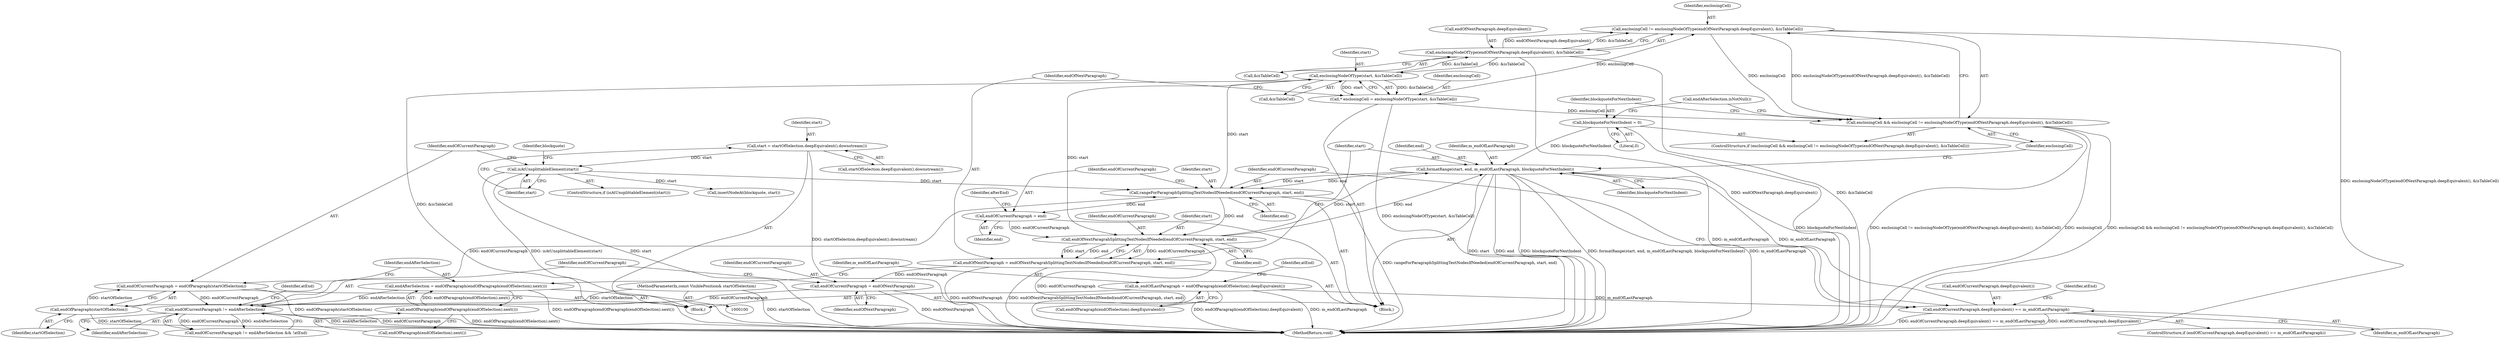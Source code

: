 digraph "0_Chrome_e1524692d362e607e806569147096dfb8c38cb6a@pointer" {
"1000201" [label="(Call,enclosingCell != enclosingNodeOfType(endOfNextParagraph.deepEquivalent(), &isTableCell))"];
"1000180" [label="(Call,* enclosingCell = enclosingNodeOfType(start, &isTableCell))"];
"1000182" [label="(Call,enclosingNodeOfType(start, &isTableCell))"];
"1000168" [label="(Call,rangeForParagraphSplittingTextNodesIfNeeded(endOfCurrentParagraph, start, end))"];
"1000155" [label="(Call,endOfCurrentParagraph != endAfterSelection)"];
"1000224" [label="(Call,endOfCurrentParagraph = endOfNextParagraph)"];
"1000187" [label="(Call,endOfNextParagraph = endOfNextParagrahSplittingTextNodesIfNeeded(endOfCurrentParagraph, start, end))"];
"1000189" [label="(Call,endOfNextParagrahSplittingTextNodesIfNeeded(endOfCurrentParagraph, start, end))"];
"1000172" [label="(Call,endOfCurrentParagraph = end)"];
"1000136" [label="(Call,endOfCurrentParagraph = endOfParagraph(startOfSelection))"];
"1000138" [label="(Call,endOfParagraph(startOfSelection))"];
"1000101" [label="(MethodParameterIn,const VisiblePosition& startOfSelection)"];
"1000141" [label="(Call,endAfterSelection = endOfParagraph(endOfParagraph(endOfSelection).next()))"];
"1000143" [label="(Call,endOfParagraph(endOfParagraph(endOfSelection).next()))"];
"1000193" [label="(Call,formatRange(start, end, m_endOfLastParagraph, blockquoteForNextIndent))"];
"1000162" [label="(Call,endOfCurrentParagraph.deepEquivalent() == m_endOfLastParagraph)"];
"1000145" [label="(Call,m_endOfLastParagraph = endOfParagraph(endOfSelection).deepEquivalent())"];
"1000207" [label="(Call,blockquoteForNextIndent = 0)"];
"1000109" [label="(Call,isAtUnsplittableElement(start))"];
"1000105" [label="(Call,start = startOfSelection.deepEquivalent().downstream())"];
"1000203" [label="(Call,enclosingNodeOfType(endOfNextParagraph.deepEquivalent(), &isTableCell))"];
"1000199" [label="(Call,enclosingCell && enclosingCell != enclosingNodeOfType(endOfNextParagraph.deepEquivalent(), &isTableCell))"];
"1000157" [label="(Identifier,endAfterSelection)"];
"1000226" [label="(Identifier,endOfNextParagraph)"];
"1000154" [label="(Call,endOfCurrentParagraph != endAfterSelection && !atEnd)"];
"1000195" [label="(Identifier,end)"];
"1000101" [label="(MethodParameterIn,const VisiblePosition& startOfSelection)"];
"1000180" [label="(Call,* enclosingCell = enclosingNodeOfType(start, &isTableCell))"];
"1000141" [label="(Call,endAfterSelection = endOfParagraph(endOfParagraph(endOfSelection).next()))"];
"1000162" [label="(Call,endOfCurrentParagraph.deepEquivalent() == m_endOfLastParagraph)"];
"1000142" [label="(Identifier,endAfterSelection)"];
"1000138" [label="(Call,endOfParagraph(startOfSelection))"];
"1000205" [label="(Call,&isTableCell)"];
"1000105" [label="(Call,start = startOfSelection.deepEquivalent().downstream())"];
"1000183" [label="(Identifier,start)"];
"1000200" [label="(Identifier,enclosingCell)"];
"1000110" [label="(Identifier,start)"];
"1000168" [label="(Call,rangeForParagraphSplittingTextNodesIfNeeded(endOfCurrentParagraph, start, end))"];
"1000156" [label="(Identifier,endOfCurrentParagraph)"];
"1000103" [label="(Block,)"];
"1000108" [label="(ControlStructure,if (isAtUnsplittableElement(start)))"];
"1000163" [label="(Call,endOfCurrentParagraph.deepEquivalent())"];
"1000227" [label="(MethodReturn,void)"];
"1000173" [label="(Identifier,endOfCurrentParagraph)"];
"1000155" [label="(Call,endOfCurrentParagraph != endAfterSelection)"];
"1000136" [label="(Call,endOfCurrentParagraph = endOfParagraph(startOfSelection))"];
"1000170" [label="(Identifier,start)"];
"1000203" [label="(Call,enclosingNodeOfType(endOfNextParagraph.deepEquivalent(), &isTableCell))"];
"1000161" [label="(ControlStructure,if (endOfCurrentParagraph.deepEquivalent() == m_endOfLastParagraph))"];
"1000177" [label="(Identifier,afterEnd)"];
"1000150" [label="(Identifier,atEnd)"];
"1000192" [label="(Identifier,end)"];
"1000164" [label="(Identifier,m_endOfLastParagraph)"];
"1000147" [label="(Call,endOfParagraph(endOfSelection).deepEquivalent())"];
"1000160" [label="(Block,)"];
"1000169" [label="(Identifier,endOfCurrentParagraph)"];
"1000174" [label="(Identifier,end)"];
"1000209" [label="(Literal,0)"];
"1000106" [label="(Identifier,start)"];
"1000198" [label="(ControlStructure,if (enclosingCell && enclosingCell != enclosingNodeOfType(endOfNextParagraph.deepEquivalent(), &isTableCell)))"];
"1000107" [label="(Call,startOfSelection.deepEquivalent().downstream())"];
"1000202" [label="(Identifier,enclosingCell)"];
"1000197" [label="(Identifier,blockquoteForNextIndent)"];
"1000145" [label="(Call,m_endOfLastParagraph = endOfParagraph(endOfSelection).deepEquivalent())"];
"1000184" [label="(Call,&isTableCell)"];
"1000193" [label="(Call,formatRange(start, end, m_endOfLastParagraph, blockquoteForNextIndent))"];
"1000189" [label="(Call,endOfNextParagrahSplittingTextNodesIfNeeded(endOfCurrentParagraph, start, end))"];
"1000187" [label="(Call,endOfNextParagraph = endOfNextParagrahSplittingTextNodesIfNeeded(endOfCurrentParagraph, start, end))"];
"1000207" [label="(Call,blockquoteForNextIndent = 0)"];
"1000196" [label="(Identifier,m_endOfLastParagraph)"];
"1000199" [label="(Call,enclosingCell && enclosingCell != enclosingNodeOfType(endOfNextParagraph.deepEquivalent(), &isTableCell))"];
"1000225" [label="(Identifier,endOfCurrentParagraph)"];
"1000201" [label="(Call,enclosingCell != enclosingNodeOfType(endOfNextParagraph.deepEquivalent(), &isTableCell))"];
"1000116" [label="(Call,insertNodeAt(blockquote, start))"];
"1000139" [label="(Identifier,startOfSelection)"];
"1000212" [label="(Call,endAfterSelection.isNotNull())"];
"1000137" [label="(Identifier,endOfCurrentParagraph)"];
"1000204" [label="(Call,endOfNextParagraph.deepEquivalent())"];
"1000191" [label="(Identifier,start)"];
"1000114" [label="(Identifier,blockquote)"];
"1000224" [label="(Call,endOfCurrentParagraph = endOfNextParagraph)"];
"1000171" [label="(Identifier,end)"];
"1000146" [label="(Identifier,m_endOfLastParagraph)"];
"1000188" [label="(Identifier,endOfNextParagraph)"];
"1000159" [label="(Identifier,atEnd)"];
"1000143" [label="(Call,endOfParagraph(endOfParagraph(endOfSelection).next()))"];
"1000166" [label="(Identifier,atEnd)"];
"1000181" [label="(Identifier,enclosingCell)"];
"1000208" [label="(Identifier,blockquoteForNextIndent)"];
"1000182" [label="(Call,enclosingNodeOfType(start, &isTableCell))"];
"1000194" [label="(Identifier,start)"];
"1000109" [label="(Call,isAtUnsplittableElement(start))"];
"1000190" [label="(Identifier,endOfCurrentParagraph)"];
"1000172" [label="(Call,endOfCurrentParagraph = end)"];
"1000144" [label="(Call,endOfParagraph(endOfSelection).next())"];
"1000201" -> "1000199"  [label="AST: "];
"1000201" -> "1000203"  [label="CFG: "];
"1000202" -> "1000201"  [label="AST: "];
"1000203" -> "1000201"  [label="AST: "];
"1000199" -> "1000201"  [label="CFG: "];
"1000201" -> "1000227"  [label="DDG: enclosingNodeOfType(endOfNextParagraph.deepEquivalent(), &isTableCell)"];
"1000201" -> "1000199"  [label="DDG: enclosingCell"];
"1000201" -> "1000199"  [label="DDG: enclosingNodeOfType(endOfNextParagraph.deepEquivalent(), &isTableCell)"];
"1000180" -> "1000201"  [label="DDG: enclosingCell"];
"1000203" -> "1000201"  [label="DDG: endOfNextParagraph.deepEquivalent()"];
"1000203" -> "1000201"  [label="DDG: &isTableCell"];
"1000180" -> "1000160"  [label="AST: "];
"1000180" -> "1000182"  [label="CFG: "];
"1000181" -> "1000180"  [label="AST: "];
"1000182" -> "1000180"  [label="AST: "];
"1000188" -> "1000180"  [label="CFG: "];
"1000180" -> "1000227"  [label="DDG: enclosingNodeOfType(start, &isTableCell)"];
"1000182" -> "1000180"  [label="DDG: start"];
"1000182" -> "1000180"  [label="DDG: &isTableCell"];
"1000180" -> "1000199"  [label="DDG: enclosingCell"];
"1000182" -> "1000184"  [label="CFG: "];
"1000183" -> "1000182"  [label="AST: "];
"1000184" -> "1000182"  [label="AST: "];
"1000182" -> "1000227"  [label="DDG: &isTableCell"];
"1000168" -> "1000182"  [label="DDG: start"];
"1000203" -> "1000182"  [label="DDG: &isTableCell"];
"1000182" -> "1000189"  [label="DDG: start"];
"1000182" -> "1000203"  [label="DDG: &isTableCell"];
"1000168" -> "1000160"  [label="AST: "];
"1000168" -> "1000171"  [label="CFG: "];
"1000169" -> "1000168"  [label="AST: "];
"1000170" -> "1000168"  [label="AST: "];
"1000171" -> "1000168"  [label="AST: "];
"1000173" -> "1000168"  [label="CFG: "];
"1000168" -> "1000227"  [label="DDG: rangeForParagraphSplittingTextNodesIfNeeded(endOfCurrentParagraph, start, end)"];
"1000155" -> "1000168"  [label="DDG: endOfCurrentParagraph"];
"1000193" -> "1000168"  [label="DDG: start"];
"1000193" -> "1000168"  [label="DDG: end"];
"1000109" -> "1000168"  [label="DDG: start"];
"1000168" -> "1000172"  [label="DDG: end"];
"1000168" -> "1000189"  [label="DDG: end"];
"1000155" -> "1000154"  [label="AST: "];
"1000155" -> "1000157"  [label="CFG: "];
"1000156" -> "1000155"  [label="AST: "];
"1000157" -> "1000155"  [label="AST: "];
"1000159" -> "1000155"  [label="CFG: "];
"1000154" -> "1000155"  [label="CFG: "];
"1000155" -> "1000227"  [label="DDG: endAfterSelection"];
"1000155" -> "1000227"  [label="DDG: endOfCurrentParagraph"];
"1000155" -> "1000154"  [label="DDG: endOfCurrentParagraph"];
"1000155" -> "1000154"  [label="DDG: endAfterSelection"];
"1000224" -> "1000155"  [label="DDG: endOfCurrentParagraph"];
"1000136" -> "1000155"  [label="DDG: endOfCurrentParagraph"];
"1000141" -> "1000155"  [label="DDG: endAfterSelection"];
"1000224" -> "1000160"  [label="AST: "];
"1000224" -> "1000226"  [label="CFG: "];
"1000225" -> "1000224"  [label="AST: "];
"1000226" -> "1000224"  [label="AST: "];
"1000156" -> "1000224"  [label="CFG: "];
"1000224" -> "1000227"  [label="DDG: endOfNextParagraph"];
"1000187" -> "1000224"  [label="DDG: endOfNextParagraph"];
"1000187" -> "1000160"  [label="AST: "];
"1000187" -> "1000189"  [label="CFG: "];
"1000188" -> "1000187"  [label="AST: "];
"1000189" -> "1000187"  [label="AST: "];
"1000194" -> "1000187"  [label="CFG: "];
"1000187" -> "1000227"  [label="DDG: endOfNextParagraph"];
"1000187" -> "1000227"  [label="DDG: endOfNextParagrahSplittingTextNodesIfNeeded(endOfCurrentParagraph, start, end)"];
"1000189" -> "1000187"  [label="DDG: endOfCurrentParagraph"];
"1000189" -> "1000187"  [label="DDG: start"];
"1000189" -> "1000187"  [label="DDG: end"];
"1000189" -> "1000192"  [label="CFG: "];
"1000190" -> "1000189"  [label="AST: "];
"1000191" -> "1000189"  [label="AST: "];
"1000192" -> "1000189"  [label="AST: "];
"1000189" -> "1000227"  [label="DDG: endOfCurrentParagraph"];
"1000172" -> "1000189"  [label="DDG: endOfCurrentParagraph"];
"1000189" -> "1000193"  [label="DDG: start"];
"1000189" -> "1000193"  [label="DDG: end"];
"1000172" -> "1000160"  [label="AST: "];
"1000172" -> "1000174"  [label="CFG: "];
"1000173" -> "1000172"  [label="AST: "];
"1000174" -> "1000172"  [label="AST: "];
"1000177" -> "1000172"  [label="CFG: "];
"1000136" -> "1000103"  [label="AST: "];
"1000136" -> "1000138"  [label="CFG: "];
"1000137" -> "1000136"  [label="AST: "];
"1000138" -> "1000136"  [label="AST: "];
"1000142" -> "1000136"  [label="CFG: "];
"1000136" -> "1000227"  [label="DDG: endOfParagraph(startOfSelection)"];
"1000138" -> "1000136"  [label="DDG: startOfSelection"];
"1000138" -> "1000139"  [label="CFG: "];
"1000139" -> "1000138"  [label="AST: "];
"1000138" -> "1000227"  [label="DDG: startOfSelection"];
"1000101" -> "1000138"  [label="DDG: startOfSelection"];
"1000101" -> "1000100"  [label="AST: "];
"1000101" -> "1000227"  [label="DDG: startOfSelection"];
"1000141" -> "1000103"  [label="AST: "];
"1000141" -> "1000143"  [label="CFG: "];
"1000142" -> "1000141"  [label="AST: "];
"1000143" -> "1000141"  [label="AST: "];
"1000146" -> "1000141"  [label="CFG: "];
"1000141" -> "1000227"  [label="DDG: endOfParagraph(endOfParagraph(endOfSelection).next())"];
"1000143" -> "1000141"  [label="DDG: endOfParagraph(endOfSelection).next()"];
"1000143" -> "1000144"  [label="CFG: "];
"1000144" -> "1000143"  [label="AST: "];
"1000143" -> "1000227"  [label="DDG: endOfParagraph(endOfSelection).next()"];
"1000193" -> "1000160"  [label="AST: "];
"1000193" -> "1000197"  [label="CFG: "];
"1000194" -> "1000193"  [label="AST: "];
"1000195" -> "1000193"  [label="AST: "];
"1000196" -> "1000193"  [label="AST: "];
"1000197" -> "1000193"  [label="AST: "];
"1000200" -> "1000193"  [label="CFG: "];
"1000193" -> "1000227"  [label="DDG: start"];
"1000193" -> "1000227"  [label="DDG: end"];
"1000193" -> "1000227"  [label="DDG: blockquoteForNextIndent"];
"1000193" -> "1000227"  [label="DDG: formatRange(start, end, m_endOfLastParagraph, blockquoteForNextIndent)"];
"1000193" -> "1000227"  [label="DDG: m_endOfLastParagraph"];
"1000193" -> "1000162"  [label="DDG: m_endOfLastParagraph"];
"1000162" -> "1000193"  [label="DDG: m_endOfLastParagraph"];
"1000207" -> "1000193"  [label="DDG: blockquoteForNextIndent"];
"1000162" -> "1000161"  [label="AST: "];
"1000162" -> "1000164"  [label="CFG: "];
"1000163" -> "1000162"  [label="AST: "];
"1000164" -> "1000162"  [label="AST: "];
"1000166" -> "1000162"  [label="CFG: "];
"1000169" -> "1000162"  [label="CFG: "];
"1000162" -> "1000227"  [label="DDG: endOfCurrentParagraph.deepEquivalent()"];
"1000162" -> "1000227"  [label="DDG: endOfCurrentParagraph.deepEquivalent() == m_endOfLastParagraph"];
"1000145" -> "1000162"  [label="DDG: m_endOfLastParagraph"];
"1000145" -> "1000103"  [label="AST: "];
"1000145" -> "1000147"  [label="CFG: "];
"1000146" -> "1000145"  [label="AST: "];
"1000147" -> "1000145"  [label="AST: "];
"1000150" -> "1000145"  [label="CFG: "];
"1000145" -> "1000227"  [label="DDG: m_endOfLastParagraph"];
"1000145" -> "1000227"  [label="DDG: endOfParagraph(endOfSelection).deepEquivalent()"];
"1000207" -> "1000198"  [label="AST: "];
"1000207" -> "1000209"  [label="CFG: "];
"1000208" -> "1000207"  [label="AST: "];
"1000209" -> "1000207"  [label="AST: "];
"1000212" -> "1000207"  [label="CFG: "];
"1000207" -> "1000227"  [label="DDG: blockquoteForNextIndent"];
"1000109" -> "1000108"  [label="AST: "];
"1000109" -> "1000110"  [label="CFG: "];
"1000110" -> "1000109"  [label="AST: "];
"1000114" -> "1000109"  [label="CFG: "];
"1000137" -> "1000109"  [label="CFG: "];
"1000109" -> "1000227"  [label="DDG: isAtUnsplittableElement(start)"];
"1000109" -> "1000227"  [label="DDG: start"];
"1000105" -> "1000109"  [label="DDG: start"];
"1000109" -> "1000116"  [label="DDG: start"];
"1000105" -> "1000103"  [label="AST: "];
"1000105" -> "1000107"  [label="CFG: "];
"1000106" -> "1000105"  [label="AST: "];
"1000107" -> "1000105"  [label="AST: "];
"1000110" -> "1000105"  [label="CFG: "];
"1000105" -> "1000227"  [label="DDG: startOfSelection.deepEquivalent().downstream()"];
"1000203" -> "1000205"  [label="CFG: "];
"1000204" -> "1000203"  [label="AST: "];
"1000205" -> "1000203"  [label="AST: "];
"1000203" -> "1000227"  [label="DDG: &isTableCell"];
"1000203" -> "1000227"  [label="DDG: endOfNextParagraph.deepEquivalent()"];
"1000199" -> "1000198"  [label="AST: "];
"1000199" -> "1000200"  [label="CFG: "];
"1000200" -> "1000199"  [label="AST: "];
"1000208" -> "1000199"  [label="CFG: "];
"1000212" -> "1000199"  [label="CFG: "];
"1000199" -> "1000227"  [label="DDG: enclosingCell != enclosingNodeOfType(endOfNextParagraph.deepEquivalent(), &isTableCell)"];
"1000199" -> "1000227"  [label="DDG: enclosingCell"];
"1000199" -> "1000227"  [label="DDG: enclosingCell && enclosingCell != enclosingNodeOfType(endOfNextParagraph.deepEquivalent(), &isTableCell)"];
}
